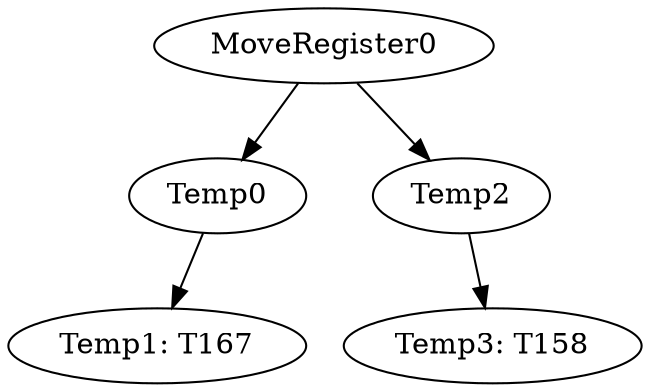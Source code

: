 digraph {
	ordering = out;
	MoveRegister0 -> Temp0;
	MoveRegister0 -> Temp2;
	Temp2 -> "Temp3: T158";
	Temp0 -> "Temp1: T167";
}

